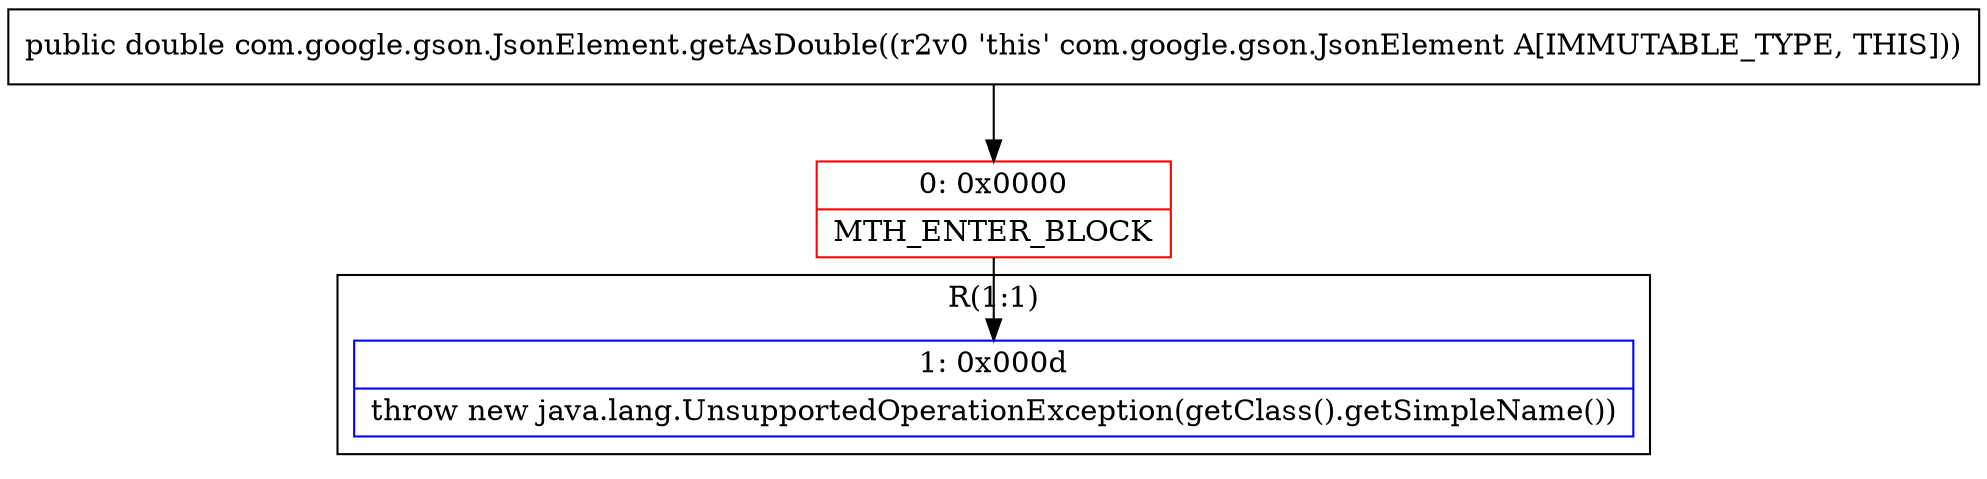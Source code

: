 digraph "CFG forcom.google.gson.JsonElement.getAsDouble()D" {
subgraph cluster_Region_4637505 {
label = "R(1:1)";
node [shape=record,color=blue];
Node_1 [shape=record,label="{1\:\ 0x000d|throw new java.lang.UnsupportedOperationException(getClass().getSimpleName())\l}"];
}
Node_0 [shape=record,color=red,label="{0\:\ 0x0000|MTH_ENTER_BLOCK\l}"];
MethodNode[shape=record,label="{public double com.google.gson.JsonElement.getAsDouble((r2v0 'this' com.google.gson.JsonElement A[IMMUTABLE_TYPE, THIS])) }"];
MethodNode -> Node_0;
Node_0 -> Node_1;
}


